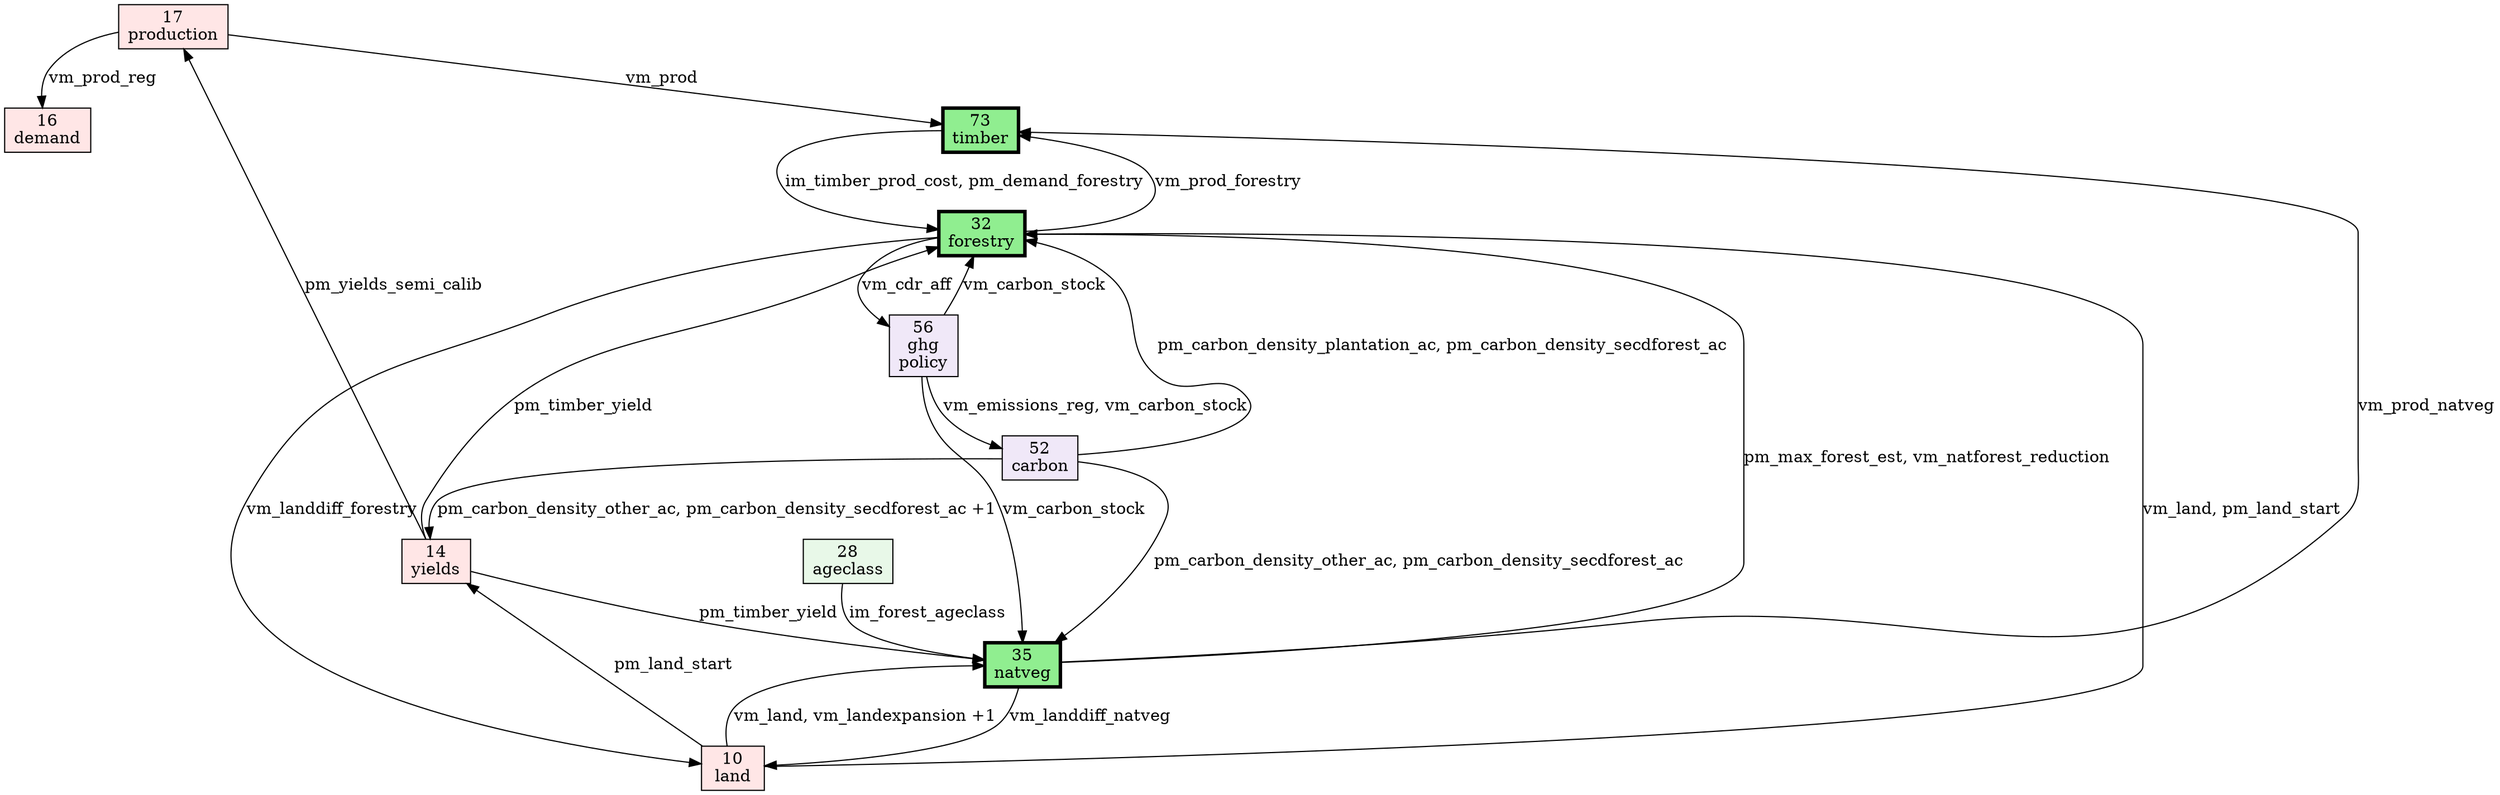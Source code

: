 digraph MAgPIE_Forestry_System {
  rankdir=TB;
  node [shape=box, style=filled];

  "16_demand" [fillcolor="#FFE6E6", label="16\ndemand"];
  "73_timber" [fillcolor="#90EE90", label="73\ntimber", penwidth=3];
  "32_forestry" [fillcolor="#90EE90", label="32\nforestry", penwidth=3];
  "35_natveg" [fillcolor="#90EE90", label="35\nnatveg", penwidth=3];
  "14_yields" [fillcolor="#FFE6E6", label="14\nyields"];
  "28_ageclass" [fillcolor="#E8F8E8", label="28\nageclass"];
  "10_land" [fillcolor="#FFE6E6", label="10\nland"];
  "56_ghg_policy" [fillcolor="#F0E8F8", label="56\nghg\npolicy"];
  "52_carbon" [fillcolor="#F0E8F8", label="52\ncarbon"];
  "17_production" [fillcolor="#FFE6E6", label="17\nproduction"];

  "17_production" -> "16_demand" [label="vm_prod_reg"];
  "17_production" -> "73_timber" [label="vm_prod"];
  "32_forestry" -> "73_timber" [label="vm_prod_forestry"];
  "35_natveg" -> "73_timber" [label="vm_prod_natveg"];
  "56_ghg_policy" -> "32_forestry" [label="vm_carbon_stock"];
  "10_land" -> "32_forestry" [label="vm_land, pm_land_start"];
  "35_natveg" -> "32_forestry" [label="pm_max_forest_est, vm_natforest_reduction"];
  "14_yields" -> "32_forestry" [label="pm_timber_yield"];
  "52_carbon" -> "32_forestry" [label="pm_carbon_density_plantation_ac, pm_carbon_density_secdforest_ac"];
  "73_timber" -> "32_forestry" [label="im_timber_prod_cost, pm_demand_forestry"];
  "56_ghg_policy" -> "35_natveg" [label="vm_carbon_stock"];
  "10_land" -> "35_natveg" [label="vm_land, vm_landexpansion +1"];
  "14_yields" -> "35_natveg" [label="pm_timber_yield"];
  "52_carbon" -> "35_natveg" [label="pm_carbon_density_other_ac, pm_carbon_density_secdforest_ac"];
  "28_ageclass" -> "35_natveg" [label="im_forest_ageclass"];
  "10_land" -> "14_yields" [label="pm_land_start"];
  "52_carbon" -> "14_yields" [label="pm_carbon_density_other_ac, pm_carbon_density_secdforest_ac +1"];
  "32_forestry" -> "10_land" [label="vm_landdiff_forestry"];
  "35_natveg" -> "10_land" [label="vm_landdiff_natveg"];
  "32_forestry" -> "56_ghg_policy" [label="vm_cdr_aff"];
  "56_ghg_policy" -> "52_carbon" [label="vm_emissions_reg, vm_carbon_stock"];
  "14_yields" -> "17_production" [label="pm_yields_semi_calib"];
}